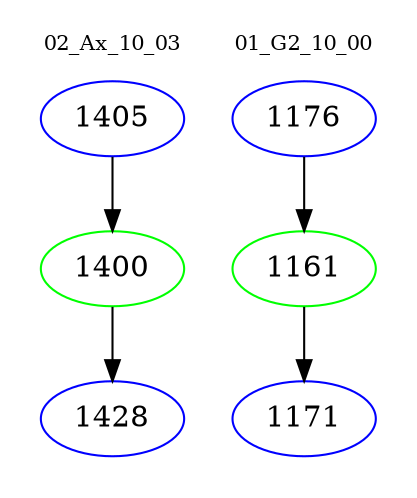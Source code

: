 digraph{
subgraph cluster_0 {
color = white
label = "02_Ax_10_03";
fontsize=10;
T0_1405 [label="1405", color="blue"]
T0_1405 -> T0_1400 [color="black"]
T0_1400 [label="1400", color="green"]
T0_1400 -> T0_1428 [color="black"]
T0_1428 [label="1428", color="blue"]
}
subgraph cluster_1 {
color = white
label = "01_G2_10_00";
fontsize=10;
T1_1176 [label="1176", color="blue"]
T1_1176 -> T1_1161 [color="black"]
T1_1161 [label="1161", color="green"]
T1_1161 -> T1_1171 [color="black"]
T1_1171 [label="1171", color="blue"]
}
}
